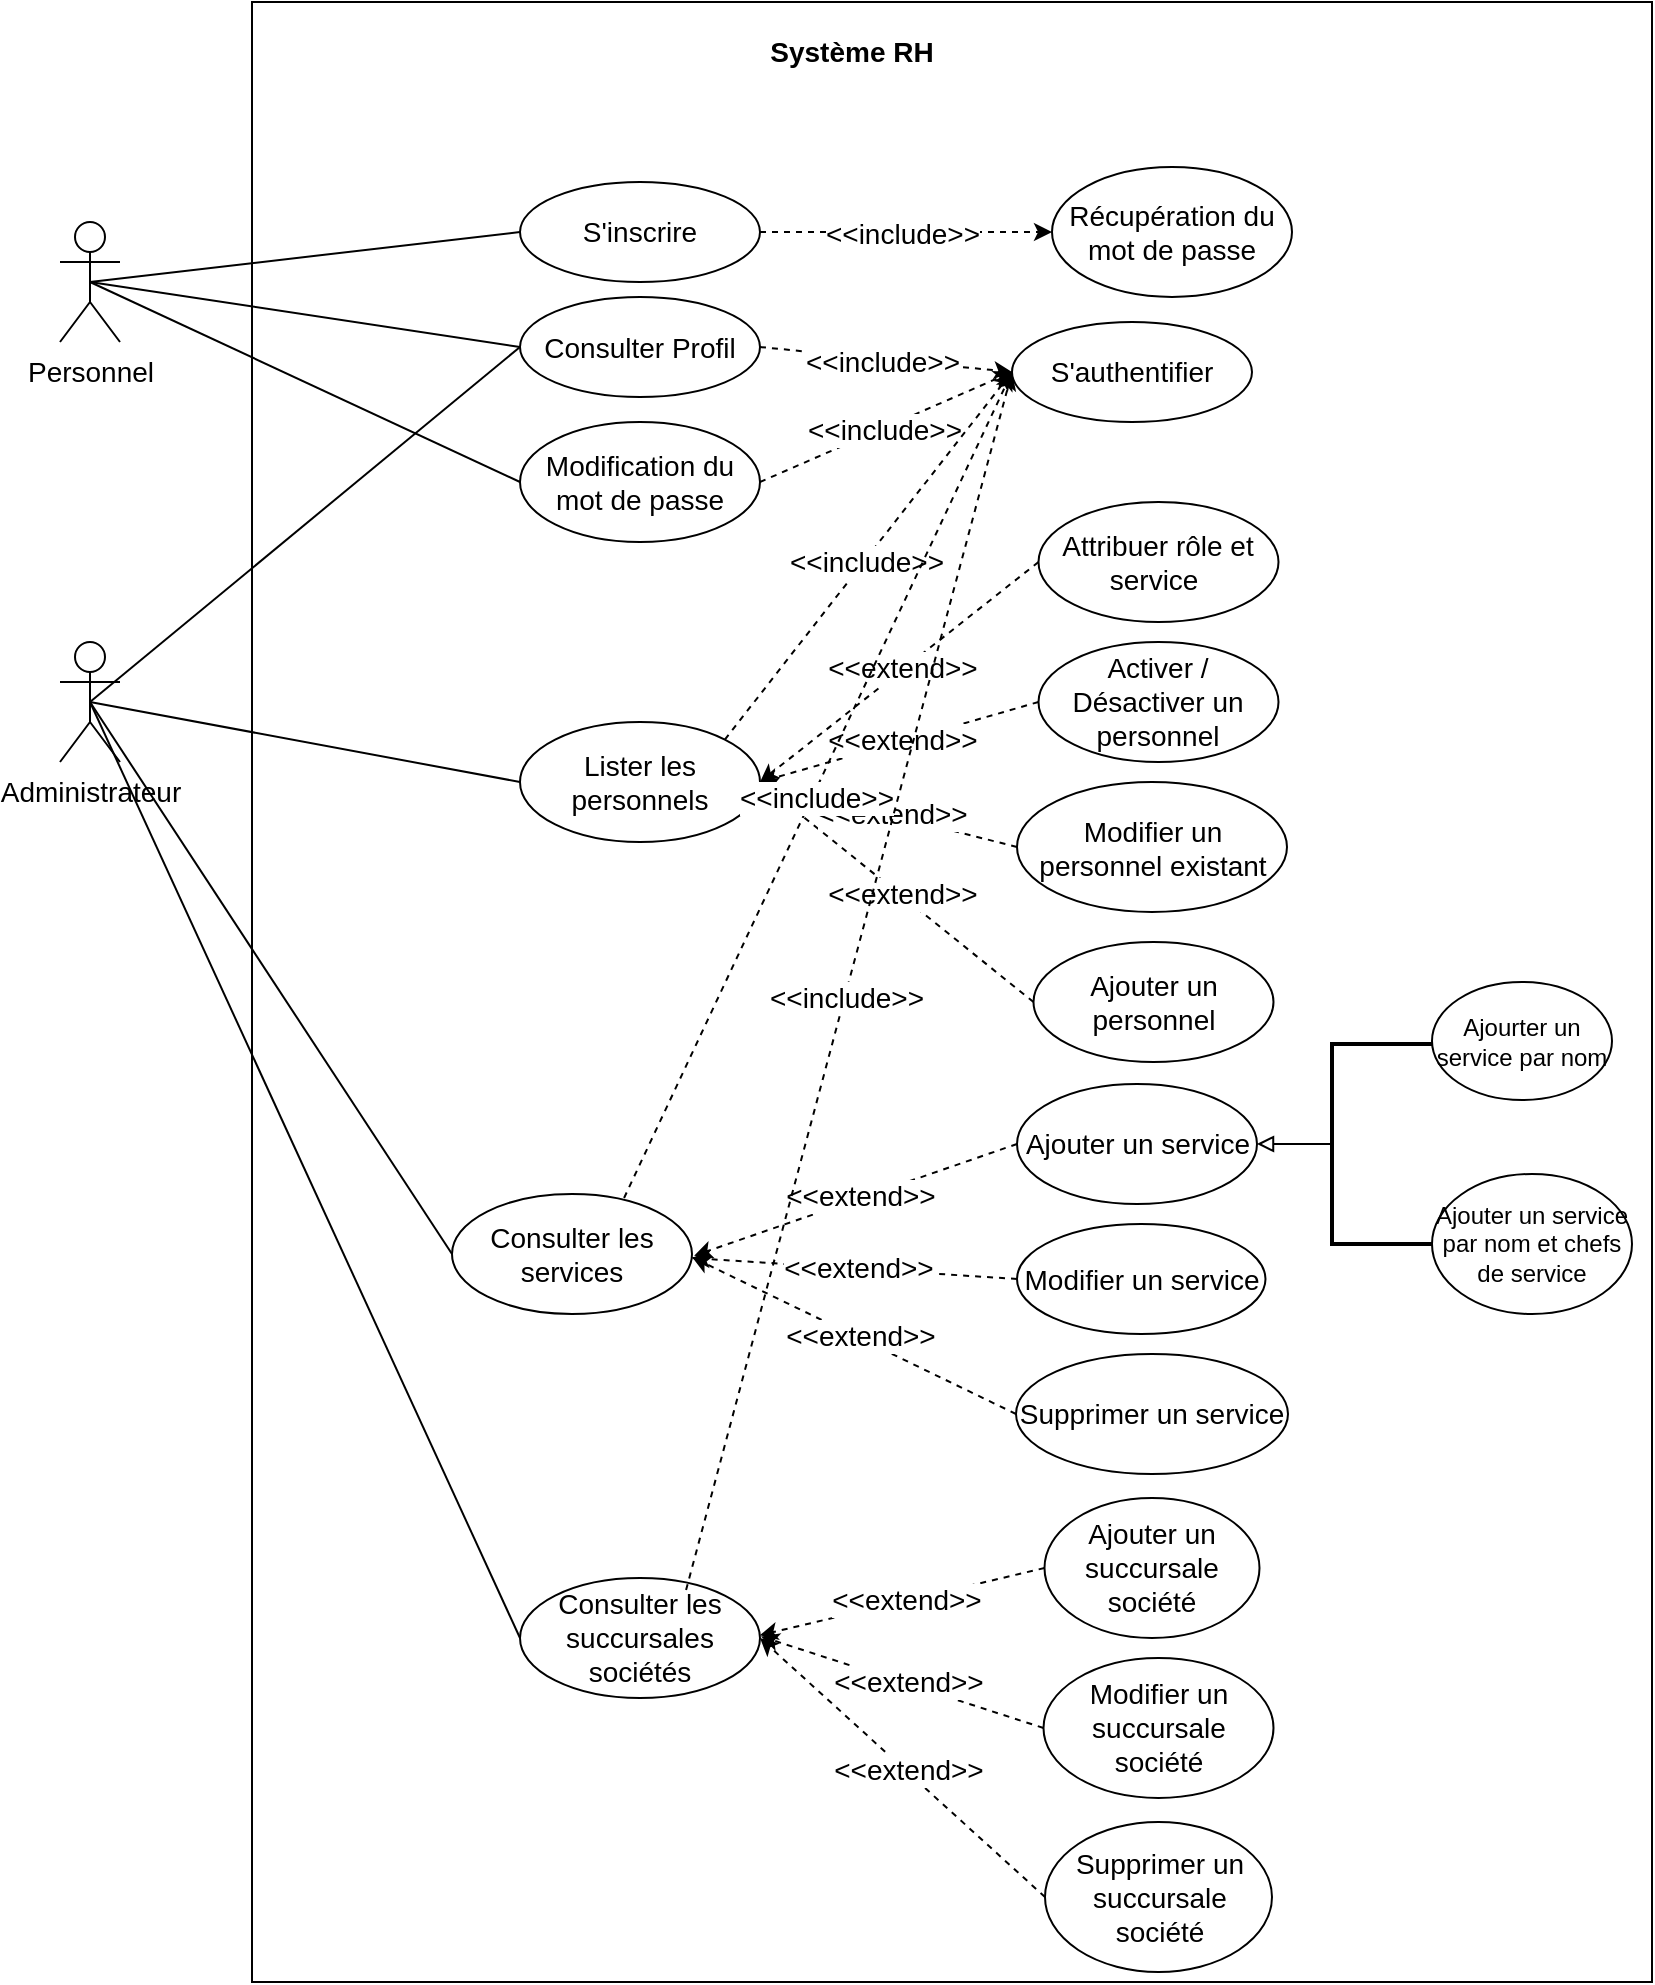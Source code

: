 <mxfile version="27.1.1">
  <diagram name="Page-1" id="dhfYt4_4K2asHggdhG7o">
    <mxGraphModel dx="1426" dy="777" grid="1" gridSize="10" guides="1" tooltips="1" connect="1" arrows="1" fold="1" page="1" pageScale="1" pageWidth="827" pageHeight="1169" math="0" shadow="0">
      <root>
        <mxCell id="0" />
        <mxCell id="1" parent="0" />
        <mxCell id="Rih5JcGtAL07y-yQntJl-2" value="" style="rounded=0;whiteSpace=wrap;html=1;labelBackgroundColor=none;" parent="1" vertex="1">
          <mxGeometry x="160" y="110" width="700" height="990" as="geometry" />
        </mxCell>
        <mxCell id="Rih5JcGtAL07y-yQntJl-3" value="Personnel" style="shape=umlActor;verticalLabelPosition=bottom;verticalAlign=top;html=1;outlineConnect=0;fontSize=14;" parent="1" vertex="1">
          <mxGeometry x="64" y="220" width="30" height="60" as="geometry" />
        </mxCell>
        <mxCell id="Rih5JcGtAL07y-yQntJl-4" value="Administrateur" style="shape=umlActor;verticalLabelPosition=bottom;verticalAlign=top;html=1;outlineConnect=0;fontSize=14;" parent="1" vertex="1">
          <mxGeometry x="64" y="430" width="30" height="60" as="geometry" />
        </mxCell>
        <mxCell id="Rih5JcGtAL07y-yQntJl-5" value="S&#39;inscrire" style="ellipse;whiteSpace=wrap;html=1;fontSize=14;" parent="1" vertex="1">
          <mxGeometry x="294" y="200" width="120" height="50" as="geometry" />
        </mxCell>
        <mxCell id="Rih5JcGtAL07y-yQntJl-6" value="" style="endArrow=none;html=1;rounded=0;exitX=0.5;exitY=0.5;exitDx=0;exitDy=0;exitPerimeter=0;entryX=0;entryY=0.5;entryDx=0;entryDy=0;fontSize=14;" parent="1" source="Rih5JcGtAL07y-yQntJl-3" target="Rih5JcGtAL07y-yQntJl-5" edge="1">
          <mxGeometry width="50" height="50" relative="1" as="geometry">
            <mxPoint x="390" y="410" as="sourcePoint" />
            <mxPoint x="440" y="360" as="targetPoint" />
          </mxGeometry>
        </mxCell>
        <mxCell id="Rih5JcGtAL07y-yQntJl-7" value="S&#39;authentifier" style="ellipse;whiteSpace=wrap;html=1;fontSize=14;" parent="1" vertex="1">
          <mxGeometry x="540" y="270" width="120" height="50" as="geometry" />
        </mxCell>
        <mxCell id="Rih5JcGtAL07y-yQntJl-8" value="Récupération du mot de passe" style="ellipse;whiteSpace=wrap;html=1;fontSize=14;" parent="1" vertex="1">
          <mxGeometry x="560" y="192.5" width="120" height="65" as="geometry" />
        </mxCell>
        <mxCell id="Rih5JcGtAL07y-yQntJl-9" value="Modification du mot de passe" style="ellipse;whiteSpace=wrap;html=1;fontSize=14;" parent="1" vertex="1">
          <mxGeometry x="294" y="320" width="120" height="60" as="geometry" />
        </mxCell>
        <mxCell id="Rih5JcGtAL07y-yQntJl-10" value="Consulter Profil" style="ellipse;whiteSpace=wrap;html=1;fontSize=14;" parent="1" vertex="1">
          <mxGeometry x="294" y="257.5" width="120" height="50" as="geometry" />
        </mxCell>
        <mxCell id="Rih5JcGtAL07y-yQntJl-11" value="" style="endArrow=none;html=1;rounded=0;exitX=0.5;exitY=0.5;exitDx=0;exitDy=0;exitPerimeter=0;entryX=0;entryY=0.5;entryDx=0;entryDy=0;fontSize=14;" parent="1" source="Rih5JcGtAL07y-yQntJl-3" target="Rih5JcGtAL07y-yQntJl-10" edge="1">
          <mxGeometry width="50" height="50" relative="1" as="geometry">
            <mxPoint x="390" y="490" as="sourcePoint" />
            <mxPoint x="440" y="440" as="targetPoint" />
          </mxGeometry>
        </mxCell>
        <mxCell id="Rih5JcGtAL07y-yQntJl-12" value="" style="endArrow=classic;dashed=1;html=1;rounded=0;exitX=1;exitY=0.5;exitDx=0;exitDy=0;endFill=1;fontSize=14;entryX=0;entryY=0.5;entryDx=0;entryDy=0;" parent="1" source="Rih5JcGtAL07y-yQntJl-5" target="Rih5JcGtAL07y-yQntJl-8" edge="1">
          <mxGeometry width="50" height="50" relative="1" as="geometry">
            <mxPoint x="435" y="250" as="sourcePoint" />
            <mxPoint x="485" y="200" as="targetPoint" />
          </mxGeometry>
        </mxCell>
        <mxCell id="Rih5JcGtAL07y-yQntJl-13" value="&amp;lt;&amp;lt;include&amp;gt;&amp;gt;" style="edgeLabel;html=1;align=center;verticalAlign=middle;resizable=0;points=[];fontSize=14;" parent="Rih5JcGtAL07y-yQntJl-12" vertex="1" connectable="0">
          <mxGeometry x="-0.027" y="-1" relative="1" as="geometry">
            <mxPoint as="offset" />
          </mxGeometry>
        </mxCell>
        <mxCell id="Rih5JcGtAL07y-yQntJl-14" value="" style="endArrow=none;html=1;rounded=0;exitX=0.5;exitY=0.5;exitDx=0;exitDy=0;exitPerimeter=0;entryX=0;entryY=0.5;entryDx=0;entryDy=0;fontSize=14;" parent="1" source="Rih5JcGtAL07y-yQntJl-3" target="Rih5JcGtAL07y-yQntJl-9" edge="1">
          <mxGeometry width="50" height="50" relative="1" as="geometry">
            <mxPoint x="390" y="560" as="sourcePoint" />
            <mxPoint x="440" y="510" as="targetPoint" />
          </mxGeometry>
        </mxCell>
        <mxCell id="Rih5JcGtAL07y-yQntJl-15" value="" style="endArrow=classic;dashed=1;html=1;rounded=0;exitX=1;exitY=0.5;exitDx=0;exitDy=0;endFill=1;entryX=0;entryY=0.5;entryDx=0;entryDy=0;fontSize=14;" parent="1" source="Rih5JcGtAL07y-yQntJl-10" target="Rih5JcGtAL07y-yQntJl-7" edge="1">
          <mxGeometry width="50" height="50" relative="1" as="geometry">
            <mxPoint x="566" y="340" as="sourcePoint" />
            <mxPoint x="460" y="340" as="targetPoint" />
          </mxGeometry>
        </mxCell>
        <mxCell id="Rih5JcGtAL07y-yQntJl-16" value="&amp;lt;&amp;lt;include&amp;gt;&amp;gt;" style="edgeLabel;html=1;align=center;verticalAlign=middle;resizable=0;points=[];fontSize=14;" parent="Rih5JcGtAL07y-yQntJl-15" vertex="1" connectable="0">
          <mxGeometry x="-0.027" y="-1" relative="1" as="geometry">
            <mxPoint as="offset" />
          </mxGeometry>
        </mxCell>
        <mxCell id="Rih5JcGtAL07y-yQntJl-19" value="" style="endArrow=classic;dashed=1;html=1;rounded=0;exitX=1;exitY=0.5;exitDx=0;exitDy=0;endFill=1;entryX=0;entryY=0.5;entryDx=0;entryDy=0;fontSize=14;" parent="1" source="Rih5JcGtAL07y-yQntJl-9" target="Rih5JcGtAL07y-yQntJl-7" edge="1">
          <mxGeometry width="50" height="50" relative="1" as="geometry">
            <mxPoint x="420" y="388" as="sourcePoint" />
            <mxPoint x="526" y="398" as="targetPoint" />
          </mxGeometry>
        </mxCell>
        <mxCell id="Rih5JcGtAL07y-yQntJl-20" value="&amp;lt;&amp;lt;include&amp;gt;&amp;gt;" style="edgeLabel;html=1;align=center;verticalAlign=middle;resizable=0;points=[];fontSize=14;" parent="Rih5JcGtAL07y-yQntJl-19" vertex="1" connectable="0">
          <mxGeometry x="-0.027" y="-1" relative="1" as="geometry">
            <mxPoint as="offset" />
          </mxGeometry>
        </mxCell>
        <mxCell id="Rih5JcGtAL07y-yQntJl-24" value="Lister les personnels" style="ellipse;whiteSpace=wrap;html=1;fontSize=14;" parent="1" vertex="1">
          <mxGeometry x="294" y="470" width="120" height="60" as="geometry" />
        </mxCell>
        <mxCell id="Rih5JcGtAL07y-yQntJl-30" value="" style="endArrow=classic;dashed=1;html=1;rounded=0;exitX=0;exitY=0.5;exitDx=0;exitDy=0;endFill=1;entryX=1;entryY=0.5;entryDx=0;entryDy=0;fontSize=14;" parent="1" source="Rih5JcGtAL07y-yQntJl-34" target="Rih5JcGtAL07y-yQntJl-24" edge="1">
          <mxGeometry width="50" height="50" relative="1" as="geometry">
            <mxPoint x="440" y="910" as="sourcePoint" />
            <mxPoint x="546" y="820" as="targetPoint" />
          </mxGeometry>
        </mxCell>
        <mxCell id="Rih5JcGtAL07y-yQntJl-31" value="&amp;lt;&amp;lt;extend&amp;gt;&amp;gt;" style="edgeLabel;html=1;align=center;verticalAlign=middle;resizable=0;points=[];fontSize=14;" parent="Rih5JcGtAL07y-yQntJl-30" vertex="1" connectable="0">
          <mxGeometry x="-0.027" y="-1" relative="1" as="geometry">
            <mxPoint as="offset" />
          </mxGeometry>
        </mxCell>
        <mxCell id="Rih5JcGtAL07y-yQntJl-32" value="Activer / Désactiver un personnel" style="ellipse;whiteSpace=wrap;html=1;fontSize=14;" parent="1" vertex="1">
          <mxGeometry x="553.25" y="430" width="120" height="60" as="geometry" />
        </mxCell>
        <mxCell id="Rih5JcGtAL07y-yQntJl-33" value="Modifier un personnel existant" style="ellipse;whiteSpace=wrap;html=1;fontSize=14;" parent="1" vertex="1">
          <mxGeometry x="542.5" y="500" width="135" height="65" as="geometry" />
        </mxCell>
        <mxCell id="Rih5JcGtAL07y-yQntJl-34" value="Ajouter un personnel" style="ellipse;whiteSpace=wrap;html=1;fontSize=14;" parent="1" vertex="1">
          <mxGeometry x="550.75" y="580" width="120" height="60" as="geometry" />
        </mxCell>
        <mxCell id="Rih5JcGtAL07y-yQntJl-35" value="Attribuer rôle et service&amp;nbsp;" style="ellipse;whiteSpace=wrap;html=1;fontSize=14;" parent="1" vertex="1">
          <mxGeometry x="553.25" y="360" width="120" height="60" as="geometry" />
        </mxCell>
        <mxCell id="Rih5JcGtAL07y-yQntJl-36" value="" style="endArrow=classic;dashed=1;html=1;rounded=0;exitX=0;exitY=0.5;exitDx=0;exitDy=0;endFill=1;entryX=1;entryY=0.5;entryDx=0;entryDy=0;fontSize=14;" parent="1" source="Rih5JcGtAL07y-yQntJl-33" target="Rih5JcGtAL07y-yQntJl-24" edge="1">
          <mxGeometry width="50" height="50" relative="1" as="geometry">
            <mxPoint x="616" y="940" as="sourcePoint" />
            <mxPoint x="460" y="890" as="targetPoint" />
          </mxGeometry>
        </mxCell>
        <mxCell id="Rih5JcGtAL07y-yQntJl-37" value="&amp;lt;&amp;lt;extend&amp;gt;&amp;gt;" style="edgeLabel;html=1;align=center;verticalAlign=middle;resizable=0;points=[];fontSize=14;" parent="Rih5JcGtAL07y-yQntJl-36" vertex="1" connectable="0">
          <mxGeometry x="-0.027" y="-1" relative="1" as="geometry">
            <mxPoint as="offset" />
          </mxGeometry>
        </mxCell>
        <mxCell id="Rih5JcGtAL07y-yQntJl-38" value="" style="endArrow=classic;dashed=1;html=1;rounded=0;exitX=0;exitY=0.5;exitDx=0;exitDy=0;endFill=1;entryX=1;entryY=0.5;entryDx=0;entryDy=0;fontSize=14;" parent="1" source="Rih5JcGtAL07y-yQntJl-32" target="Rih5JcGtAL07y-yQntJl-24" edge="1">
          <mxGeometry width="50" height="50" relative="1" as="geometry">
            <mxPoint x="676" y="840" as="sourcePoint" />
            <mxPoint x="520" y="790" as="targetPoint" />
          </mxGeometry>
        </mxCell>
        <mxCell id="Rih5JcGtAL07y-yQntJl-39" value="&amp;lt;&amp;lt;extend&amp;gt;&amp;gt;" style="edgeLabel;html=1;align=center;verticalAlign=middle;resizable=0;points=[];fontSize=14;" parent="Rih5JcGtAL07y-yQntJl-38" vertex="1" connectable="0">
          <mxGeometry x="-0.027" y="-1" relative="1" as="geometry">
            <mxPoint as="offset" />
          </mxGeometry>
        </mxCell>
        <mxCell id="Rih5JcGtAL07y-yQntJl-40" value="" style="endArrow=classic;dashed=1;html=1;rounded=0;exitX=0;exitY=0.5;exitDx=0;exitDy=0;endFill=1;entryX=1;entryY=0.5;entryDx=0;entryDy=0;fontSize=14;" parent="1" source="Rih5JcGtAL07y-yQntJl-35" target="Rih5JcGtAL07y-yQntJl-24" edge="1">
          <mxGeometry width="50" height="50" relative="1" as="geometry">
            <mxPoint x="556" y="685" as="sourcePoint" />
            <mxPoint x="400" y="815" as="targetPoint" />
          </mxGeometry>
        </mxCell>
        <mxCell id="Rih5JcGtAL07y-yQntJl-41" value="&amp;lt;&amp;lt;extend&amp;gt;&amp;gt;" style="edgeLabel;html=1;align=center;verticalAlign=middle;resizable=0;points=[];fontSize=14;" parent="Rih5JcGtAL07y-yQntJl-40" vertex="1" connectable="0">
          <mxGeometry x="-0.027" y="-1" relative="1" as="geometry">
            <mxPoint as="offset" />
          </mxGeometry>
        </mxCell>
        <mxCell id="Rih5JcGtAL07y-yQntJl-44" value="" style="endArrow=none;html=1;rounded=0;entryX=0.5;entryY=0.5;entryDx=0;entryDy=0;entryPerimeter=0;exitX=0;exitY=0.5;exitDx=0;exitDy=0;fontSize=14;" parent="1" source="Rih5JcGtAL07y-yQntJl-24" target="Rih5JcGtAL07y-yQntJl-4" edge="1">
          <mxGeometry width="50" height="50" relative="1" as="geometry">
            <mxPoint x="200" y="760" as="sourcePoint" />
            <mxPoint x="250" y="710" as="targetPoint" />
          </mxGeometry>
        </mxCell>
        <mxCell id="Rih5JcGtAL07y-yQntJl-45" value="" style="endArrow=none;html=1;rounded=0;exitX=0.5;exitY=0.5;exitDx=0;exitDy=0;exitPerimeter=0;entryX=0;entryY=0.5;entryDx=0;entryDy=0;fontSize=14;" parent="1" source="Rih5JcGtAL07y-yQntJl-4" target="Rih5JcGtAL07y-yQntJl-10" edge="1">
          <mxGeometry width="50" height="50" relative="1" as="geometry">
            <mxPoint x="100" y="620" as="sourcePoint" />
            <mxPoint x="150" y="570" as="targetPoint" />
          </mxGeometry>
        </mxCell>
        <mxCell id="Rih5JcGtAL07y-yQntJl-48" value="" style="endArrow=classic;dashed=1;html=1;rounded=0;exitX=1;exitY=0;exitDx=0;exitDy=0;endFill=1;fontSize=14;entryX=0;entryY=0.5;entryDx=0;entryDy=0;" parent="1" source="Rih5JcGtAL07y-yQntJl-24" target="Rih5JcGtAL07y-yQntJl-7" edge="1">
          <mxGeometry width="50" height="50" relative="1" as="geometry">
            <mxPoint x="490" y="670" as="sourcePoint" />
            <mxPoint x="580" y="340" as="targetPoint" />
          </mxGeometry>
        </mxCell>
        <mxCell id="Rih5JcGtAL07y-yQntJl-49" value="&amp;lt;&amp;lt;include&amp;gt;&amp;gt;" style="edgeLabel;html=1;align=center;verticalAlign=middle;resizable=0;points=[];fontSize=14;" parent="Rih5JcGtAL07y-yQntJl-48" vertex="1" connectable="0">
          <mxGeometry x="-0.027" y="-1" relative="1" as="geometry">
            <mxPoint as="offset" />
          </mxGeometry>
        </mxCell>
        <mxCell id="Rih5JcGtAL07y-yQntJl-52" value="&lt;b&gt;&lt;font&gt;Système RH&lt;/font&gt;&lt;/b&gt;" style="rounded=0;whiteSpace=wrap;html=1;dashed=1;dashPattern=1 4;strokeColor=#FFFFFF;shadow=0;strokeWidth=4;fontSize=14;" parent="1" vertex="1">
          <mxGeometry x="400" y="120" width="120" height="30" as="geometry" />
        </mxCell>
        <mxCell id="GwHrn4Rqxsi3p8oEAaRo-1" value="Consulter les services" style="ellipse;whiteSpace=wrap;html=1;fontSize=14;" parent="1" vertex="1">
          <mxGeometry x="260" y="706" width="120" height="60" as="geometry" />
        </mxCell>
        <mxCell id="GwHrn4Rqxsi3p8oEAaRo-2" value="Consulter les succursales sociétés" style="ellipse;whiteSpace=wrap;html=1;fontSize=14;" parent="1" vertex="1">
          <mxGeometry x="294" y="898" width="120" height="60" as="geometry" />
        </mxCell>
        <mxCell id="GwHrn4Rqxsi3p8oEAaRo-3" value="" style="endArrow=classic;dashed=1;html=1;rounded=0;exitX=0;exitY=0.5;exitDx=0;exitDy=0;endFill=1;entryX=1;entryY=0.526;entryDx=0;entryDy=0;fontSize=14;entryPerimeter=0;" parent="1" source="GwHrn4Rqxsi3p8oEAaRo-7" target="GwHrn4Rqxsi3p8oEAaRo-1" edge="1">
          <mxGeometry width="50" height="50" relative="1" as="geometry">
            <mxPoint x="440" y="1135" as="sourcePoint" />
            <mxPoint x="414" y="725" as="targetPoint" />
          </mxGeometry>
        </mxCell>
        <mxCell id="GwHrn4Rqxsi3p8oEAaRo-4" value="&amp;lt;&amp;lt;extend&amp;gt;&amp;gt;" style="edgeLabel;html=1;align=center;verticalAlign=middle;resizable=0;points=[];fontSize=14;" parent="GwHrn4Rqxsi3p8oEAaRo-3" vertex="1" connectable="0">
          <mxGeometry x="-0.027" y="-1" relative="1" as="geometry">
            <mxPoint as="offset" />
          </mxGeometry>
        </mxCell>
        <mxCell id="GwHrn4Rqxsi3p8oEAaRo-5" value="Ajouter un service" style="ellipse;whiteSpace=wrap;html=1;fontSize=14;" parent="1" vertex="1">
          <mxGeometry x="542.5" y="651" width="120" height="60" as="geometry" />
        </mxCell>
        <mxCell id="GwHrn4Rqxsi3p8oEAaRo-6" value="Modifier un service" style="ellipse;whiteSpace=wrap;html=1;fontSize=14;" parent="1" vertex="1">
          <mxGeometry x="542.5" y="721" width="124.25" height="55" as="geometry" />
        </mxCell>
        <mxCell id="GwHrn4Rqxsi3p8oEAaRo-7" value="Supprimer un service" style="ellipse;whiteSpace=wrap;html=1;fontSize=14;" parent="1" vertex="1">
          <mxGeometry x="542" y="786" width="136" height="60" as="geometry" />
        </mxCell>
        <mxCell id="GwHrn4Rqxsi3p8oEAaRo-8" value="" style="endArrow=classic;dashed=1;html=1;rounded=0;exitX=0;exitY=0.5;exitDx=0;exitDy=0;endFill=1;entryX=0.999;entryY=0.533;entryDx=0;entryDy=0;fontSize=14;entryPerimeter=0;" parent="1" source="GwHrn4Rqxsi3p8oEAaRo-6" target="GwHrn4Rqxsi3p8oEAaRo-1" edge="1">
          <mxGeometry width="50" height="50" relative="1" as="geometry">
            <mxPoint x="616" y="1165" as="sourcePoint" />
            <mxPoint x="414" y="725" as="targetPoint" />
          </mxGeometry>
        </mxCell>
        <mxCell id="GwHrn4Rqxsi3p8oEAaRo-9" value="&amp;lt;&amp;lt;extend&amp;gt;&amp;gt;" style="edgeLabel;html=1;align=center;verticalAlign=middle;resizable=0;points=[];fontSize=14;" parent="GwHrn4Rqxsi3p8oEAaRo-8" vertex="1" connectable="0">
          <mxGeometry x="-0.027" y="-1" relative="1" as="geometry">
            <mxPoint as="offset" />
          </mxGeometry>
        </mxCell>
        <mxCell id="GwHrn4Rqxsi3p8oEAaRo-10" value="" style="endArrow=classic;dashed=1;html=1;rounded=0;exitX=0;exitY=0.5;exitDx=0;exitDy=0;endFill=1;fontSize=14;entryX=1.009;entryY=0.514;entryDx=0;entryDy=0;entryPerimeter=0;" parent="1" source="GwHrn4Rqxsi3p8oEAaRo-5" target="GwHrn4Rqxsi3p8oEAaRo-1" edge="1">
          <mxGeometry width="50" height="50" relative="1" as="geometry">
            <mxPoint x="676" y="1065" as="sourcePoint" />
            <mxPoint x="410" y="720" as="targetPoint" />
          </mxGeometry>
        </mxCell>
        <mxCell id="GwHrn4Rqxsi3p8oEAaRo-11" value="&amp;lt;&amp;lt;extend&amp;gt;&amp;gt;" style="edgeLabel;html=1;align=center;verticalAlign=middle;resizable=0;points=[];fontSize=14;" parent="GwHrn4Rqxsi3p8oEAaRo-10" vertex="1" connectable="0">
          <mxGeometry x="-0.027" y="-1" relative="1" as="geometry">
            <mxPoint as="offset" />
          </mxGeometry>
        </mxCell>
        <mxCell id="GwHrn4Rqxsi3p8oEAaRo-12" value="" style="endArrow=classic;dashed=1;html=1;rounded=0;exitX=0;exitY=0.5;exitDx=0;exitDy=0;endFill=1;entryX=1;entryY=0.5;entryDx=0;entryDy=0;fontSize=14;" parent="1" source="GwHrn4Rqxsi3p8oEAaRo-16" target="GwHrn4Rqxsi3p8oEAaRo-2" edge="1">
          <mxGeometry width="50" height="50" relative="1" as="geometry">
            <mxPoint x="442.5" y="1380" as="sourcePoint" />
            <mxPoint x="416.5" y="970" as="targetPoint" />
          </mxGeometry>
        </mxCell>
        <mxCell id="GwHrn4Rqxsi3p8oEAaRo-13" value="&amp;lt;&amp;lt;extend&amp;gt;&amp;gt;" style="edgeLabel;html=1;align=center;verticalAlign=middle;resizable=0;points=[];fontSize=14;" parent="GwHrn4Rqxsi3p8oEAaRo-12" vertex="1" connectable="0">
          <mxGeometry x="-0.027" y="-1" relative="1" as="geometry">
            <mxPoint as="offset" />
          </mxGeometry>
        </mxCell>
        <mxCell id="GwHrn4Rqxsi3p8oEAaRo-14" value="Ajouter un succursale société" style="ellipse;whiteSpace=wrap;html=1;fontSize=14;" parent="1" vertex="1">
          <mxGeometry x="556.25" y="858" width="107.5" height="70" as="geometry" />
        </mxCell>
        <mxCell id="GwHrn4Rqxsi3p8oEAaRo-15" value="Modifier un succursale société" style="ellipse;whiteSpace=wrap;html=1;fontSize=14;" parent="1" vertex="1">
          <mxGeometry x="555.75" y="938" width="115" height="70" as="geometry" />
        </mxCell>
        <mxCell id="GwHrn4Rqxsi3p8oEAaRo-16" value="Supprimer un succursale société" style="ellipse;whiteSpace=wrap;html=1;fontSize=14;" parent="1" vertex="1">
          <mxGeometry x="556.5" y="1020" width="113.5" height="75" as="geometry" />
        </mxCell>
        <mxCell id="GwHrn4Rqxsi3p8oEAaRo-17" value="" style="endArrow=classic;dashed=1;html=1;rounded=0;exitX=0;exitY=0.5;exitDx=0;exitDy=0;endFill=1;entryX=1.004;entryY=0.487;entryDx=0;entryDy=0;fontSize=14;entryPerimeter=0;" parent="1" source="GwHrn4Rqxsi3p8oEAaRo-15" target="GwHrn4Rqxsi3p8oEAaRo-2" edge="1">
          <mxGeometry width="50" height="50" relative="1" as="geometry">
            <mxPoint x="618.5" y="1410" as="sourcePoint" />
            <mxPoint x="416.5" y="970" as="targetPoint" />
          </mxGeometry>
        </mxCell>
        <mxCell id="GwHrn4Rqxsi3p8oEAaRo-18" value="&amp;lt;&amp;lt;extend&amp;gt;&amp;gt;" style="edgeLabel;html=1;align=center;verticalAlign=middle;resizable=0;points=[];fontSize=14;" parent="GwHrn4Rqxsi3p8oEAaRo-17" vertex="1" connectable="0">
          <mxGeometry x="-0.027" y="-1" relative="1" as="geometry">
            <mxPoint as="offset" />
          </mxGeometry>
        </mxCell>
        <mxCell id="GwHrn4Rqxsi3p8oEAaRo-19" value="" style="endArrow=classic;dashed=1;html=1;rounded=0;exitX=0;exitY=0.5;exitDx=0;exitDy=0;endFill=1;entryX=0.999;entryY=0.477;entryDx=0;entryDy=0;fontSize=14;entryPerimeter=0;" parent="1" source="GwHrn4Rqxsi3p8oEAaRo-14" target="GwHrn4Rqxsi3p8oEAaRo-2" edge="1">
          <mxGeometry width="50" height="50" relative="1" as="geometry">
            <mxPoint x="678.5" y="1310" as="sourcePoint" />
            <mxPoint x="416.5" y="970" as="targetPoint" />
          </mxGeometry>
        </mxCell>
        <mxCell id="GwHrn4Rqxsi3p8oEAaRo-20" value="&amp;lt;&amp;lt;extend&amp;gt;&amp;gt;" style="edgeLabel;html=1;align=center;verticalAlign=middle;resizable=0;points=[];fontSize=14;" parent="GwHrn4Rqxsi3p8oEAaRo-19" vertex="1" connectable="0">
          <mxGeometry x="-0.027" y="-1" relative="1" as="geometry">
            <mxPoint as="offset" />
          </mxGeometry>
        </mxCell>
        <mxCell id="GwHrn4Rqxsi3p8oEAaRo-21" value="" style="endArrow=none;html=1;rounded=0;entryX=0.5;entryY=0.5;entryDx=0;entryDy=0;entryPerimeter=0;exitX=0;exitY=0.5;exitDx=0;exitDy=0;fontSize=14;" parent="1" source="GwHrn4Rqxsi3p8oEAaRo-2" target="Rih5JcGtAL07y-yQntJl-4" edge="1">
          <mxGeometry width="50" height="50" relative="1" as="geometry">
            <mxPoint x="335" y="500" as="sourcePoint" />
            <mxPoint x="120" y="460" as="targetPoint" />
          </mxGeometry>
        </mxCell>
        <mxCell id="GwHrn4Rqxsi3p8oEAaRo-22" value="" style="endArrow=none;html=1;rounded=0;entryX=0.5;entryY=0.5;entryDx=0;entryDy=0;entryPerimeter=0;exitX=0;exitY=0.5;exitDx=0;exitDy=0;fontSize=14;" parent="1" source="GwHrn4Rqxsi3p8oEAaRo-1" target="Rih5JcGtAL07y-yQntJl-4" edge="1">
          <mxGeometry width="50" height="50" relative="1" as="geometry">
            <mxPoint x="555" y="1330" as="sourcePoint" />
            <mxPoint x="340" y="810" as="targetPoint" />
          </mxGeometry>
        </mxCell>
        <mxCell id="GwHrn4Rqxsi3p8oEAaRo-25" value="" style="endArrow=classic;dashed=1;html=1;rounded=0;exitX=0.717;exitY=0.033;exitDx=0;exitDy=0;endFill=1;fontSize=14;exitPerimeter=0;entryX=0;entryY=0.5;entryDx=0;entryDy=0;" parent="1" source="GwHrn4Rqxsi3p8oEAaRo-1" target="Rih5JcGtAL07y-yQntJl-7" edge="1">
          <mxGeometry width="50" height="50" relative="1" as="geometry">
            <mxPoint x="430" y="496.5" as="sourcePoint" />
            <mxPoint x="614" y="357.5" as="targetPoint" />
          </mxGeometry>
        </mxCell>
        <mxCell id="GwHrn4Rqxsi3p8oEAaRo-26" value="&amp;lt;&amp;lt;include&amp;gt;&amp;gt;" style="edgeLabel;html=1;align=center;verticalAlign=middle;resizable=0;points=[];fontSize=14;" parent="GwHrn4Rqxsi3p8oEAaRo-25" vertex="1" connectable="0">
          <mxGeometry x="-0.027" y="-1" relative="1" as="geometry">
            <mxPoint as="offset" />
          </mxGeometry>
        </mxCell>
        <mxCell id="GwHrn4Rqxsi3p8oEAaRo-27" value="" style="endArrow=classic;dashed=1;html=1;rounded=0;exitX=0.692;exitY=0.1;exitDx=0;exitDy=0;endFill=1;fontSize=14;exitPerimeter=0;entryX=0;entryY=0.5;entryDx=0;entryDy=0;" parent="1" source="GwHrn4Rqxsi3p8oEAaRo-2" target="Rih5JcGtAL07y-yQntJl-7" edge="1">
          <mxGeometry width="50" height="50" relative="1" as="geometry">
            <mxPoint x="349" y="814.5" as="sourcePoint" />
            <mxPoint x="554" y="455.5" as="targetPoint" />
          </mxGeometry>
        </mxCell>
        <mxCell id="GwHrn4Rqxsi3p8oEAaRo-28" value="&amp;lt;&amp;lt;include&amp;gt;&amp;gt;" style="edgeLabel;html=1;align=center;verticalAlign=middle;resizable=0;points=[];fontSize=14;" parent="GwHrn4Rqxsi3p8oEAaRo-27" vertex="1" connectable="0">
          <mxGeometry x="-0.027" y="-1" relative="1" as="geometry">
            <mxPoint as="offset" />
          </mxGeometry>
        </mxCell>
        <mxCell id="G7sNvWDKq_sHJ-qRfsIr-19" value="" style="strokeWidth=2;html=1;shape=mxgraph.flowchart.annotation_1;align=left;pointerEvents=1;" parent="1" vertex="1">
          <mxGeometry x="700" y="631" width="50" height="100" as="geometry" />
        </mxCell>
        <mxCell id="G7sNvWDKq_sHJ-qRfsIr-20" value="" style="endArrow=block;html=1;rounded=0;entryX=1;entryY=0.5;entryDx=0;entryDy=0;exitX=0;exitY=0.5;exitDx=0;exitDy=0;endFill=0;exitPerimeter=0;" parent="1" source="G7sNvWDKq_sHJ-qRfsIr-19" target="GwHrn4Rqxsi3p8oEAaRo-5" edge="1">
          <mxGeometry width="50" height="50" relative="1" as="geometry">
            <mxPoint x="600" y="720" as="sourcePoint" />
            <mxPoint x="650" y="670" as="targetPoint" />
          </mxGeometry>
        </mxCell>
        <mxCell id="G7sNvWDKq_sHJ-qRfsIr-21" value="Ajourter un service par nom" style="ellipse;whiteSpace=wrap;html=1;" parent="1" vertex="1">
          <mxGeometry x="750" y="600" width="90" height="59" as="geometry" />
        </mxCell>
        <mxCell id="G7sNvWDKq_sHJ-qRfsIr-22" value="Ajouter un service par nom et chefs de service" style="ellipse;whiteSpace=wrap;html=1;" parent="1" vertex="1">
          <mxGeometry x="750" y="696" width="100" height="70" as="geometry" />
        </mxCell>
      </root>
    </mxGraphModel>
  </diagram>
</mxfile>
